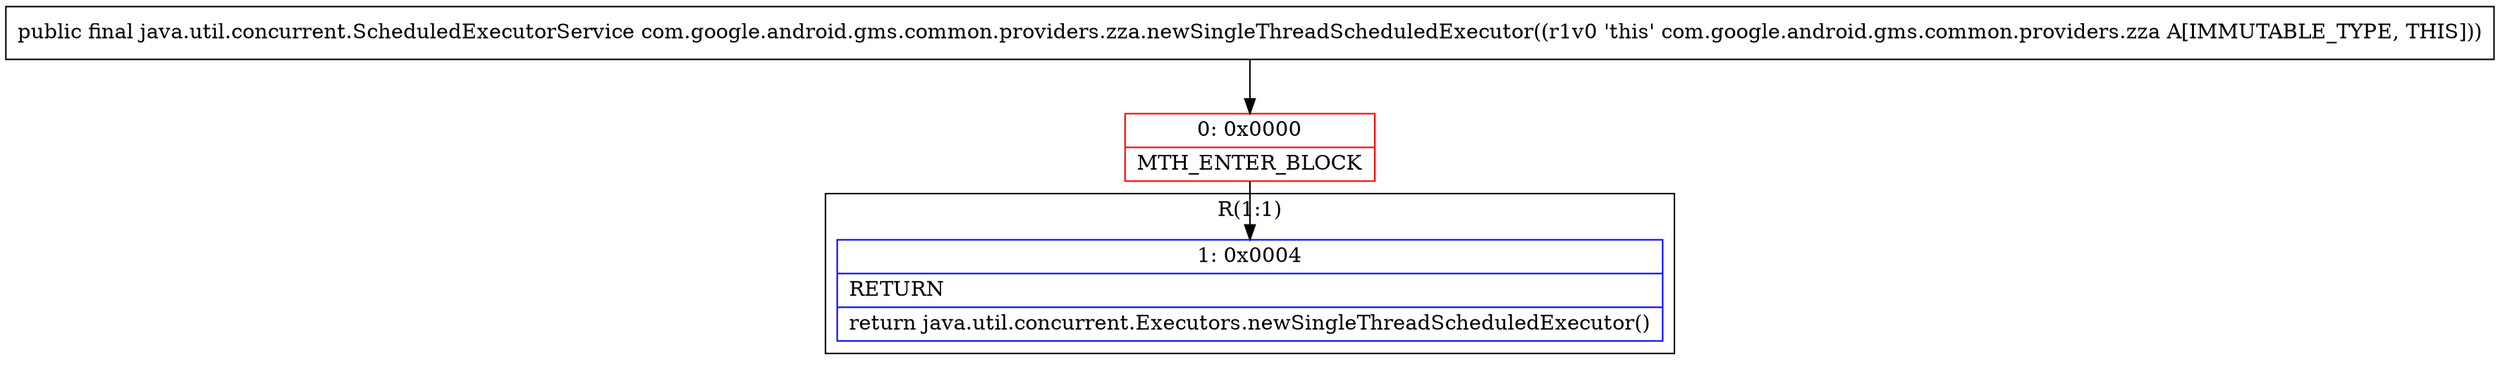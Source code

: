 digraph "CFG forcom.google.android.gms.common.providers.zza.newSingleThreadScheduledExecutor()Ljava\/util\/concurrent\/ScheduledExecutorService;" {
subgraph cluster_Region_1421893283 {
label = "R(1:1)";
node [shape=record,color=blue];
Node_1 [shape=record,label="{1\:\ 0x0004|RETURN\l|return java.util.concurrent.Executors.newSingleThreadScheduledExecutor()\l}"];
}
Node_0 [shape=record,color=red,label="{0\:\ 0x0000|MTH_ENTER_BLOCK\l}"];
MethodNode[shape=record,label="{public final java.util.concurrent.ScheduledExecutorService com.google.android.gms.common.providers.zza.newSingleThreadScheduledExecutor((r1v0 'this' com.google.android.gms.common.providers.zza A[IMMUTABLE_TYPE, THIS])) }"];
MethodNode -> Node_0;
Node_0 -> Node_1;
}

